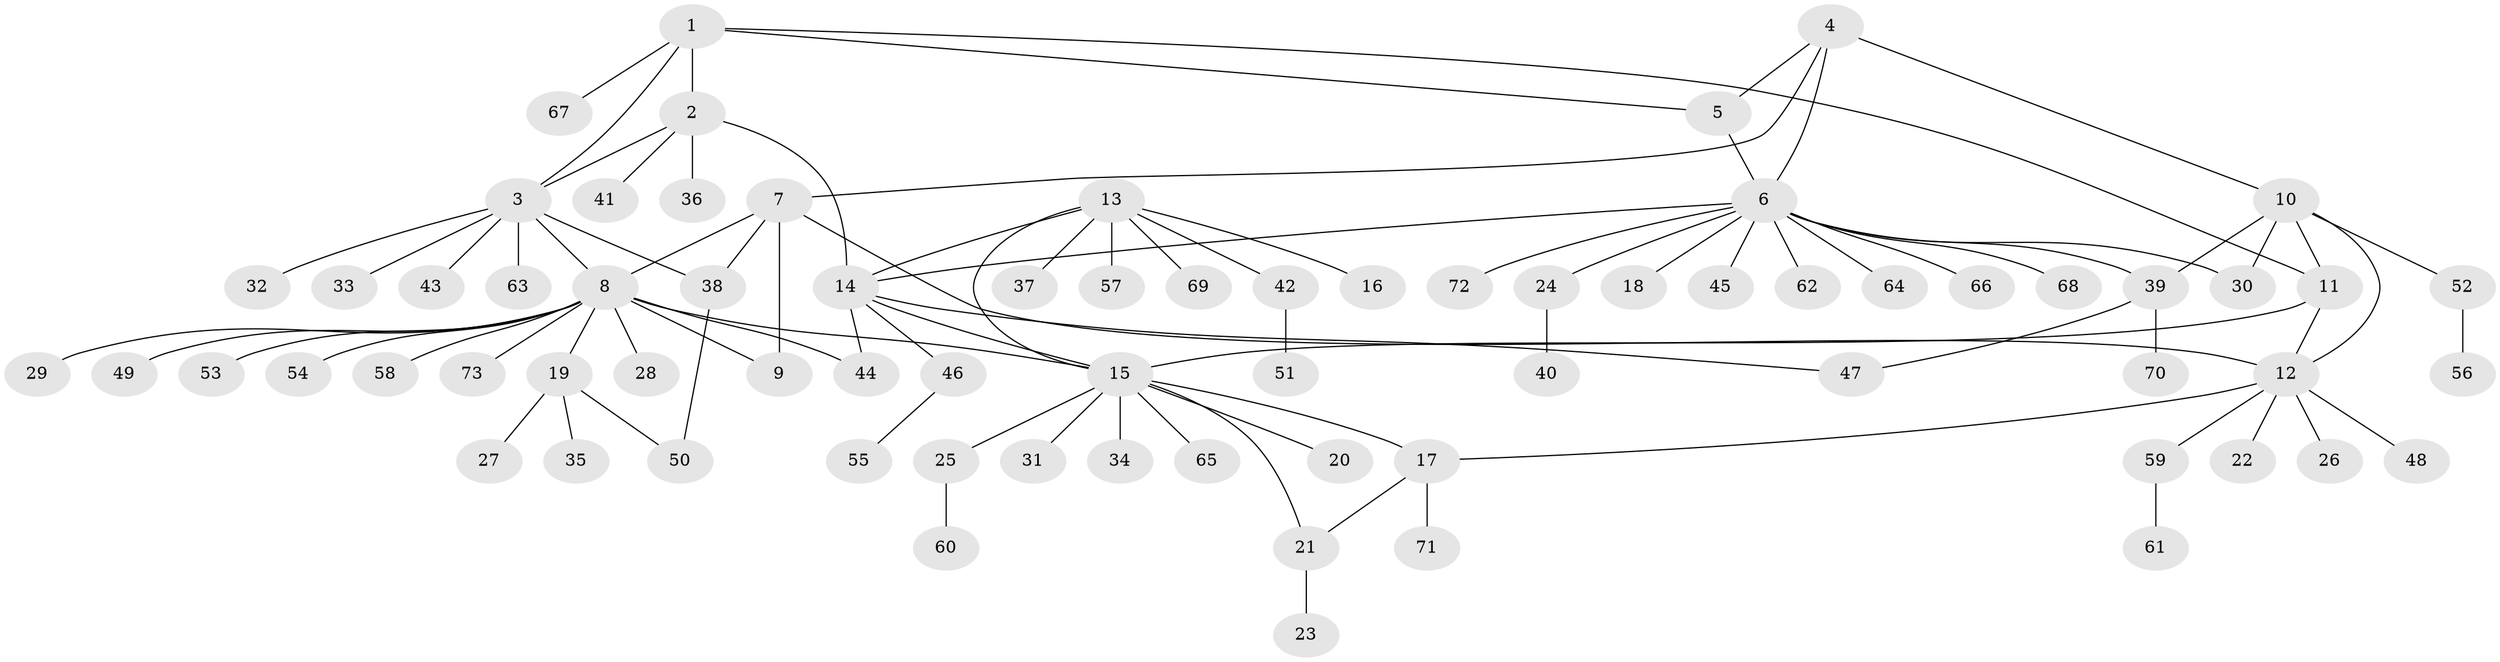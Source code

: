 // Generated by graph-tools (version 1.1) at 2025/50/03/09/25 03:50:42]
// undirected, 73 vertices, 91 edges
graph export_dot {
graph [start="1"]
  node [color=gray90,style=filled];
  1;
  2;
  3;
  4;
  5;
  6;
  7;
  8;
  9;
  10;
  11;
  12;
  13;
  14;
  15;
  16;
  17;
  18;
  19;
  20;
  21;
  22;
  23;
  24;
  25;
  26;
  27;
  28;
  29;
  30;
  31;
  32;
  33;
  34;
  35;
  36;
  37;
  38;
  39;
  40;
  41;
  42;
  43;
  44;
  45;
  46;
  47;
  48;
  49;
  50;
  51;
  52;
  53;
  54;
  55;
  56;
  57;
  58;
  59;
  60;
  61;
  62;
  63;
  64;
  65;
  66;
  67;
  68;
  69;
  70;
  71;
  72;
  73;
  1 -- 2;
  1 -- 3;
  1 -- 5;
  1 -- 11;
  1 -- 67;
  2 -- 3;
  2 -- 14;
  2 -- 36;
  2 -- 41;
  3 -- 8;
  3 -- 32;
  3 -- 33;
  3 -- 38;
  3 -- 43;
  3 -- 63;
  4 -- 5;
  4 -- 6;
  4 -- 7;
  4 -- 10;
  5 -- 6;
  6 -- 14;
  6 -- 18;
  6 -- 24;
  6 -- 30;
  6 -- 39;
  6 -- 45;
  6 -- 62;
  6 -- 64;
  6 -- 66;
  6 -- 68;
  6 -- 72;
  7 -- 8;
  7 -- 9;
  7 -- 12;
  7 -- 38;
  8 -- 9;
  8 -- 15;
  8 -- 19;
  8 -- 28;
  8 -- 29;
  8 -- 44;
  8 -- 49;
  8 -- 53;
  8 -- 54;
  8 -- 58;
  8 -- 73;
  10 -- 11;
  10 -- 12;
  10 -- 30;
  10 -- 39;
  10 -- 52;
  11 -- 12;
  11 -- 15;
  12 -- 17;
  12 -- 22;
  12 -- 26;
  12 -- 48;
  12 -- 59;
  13 -- 14;
  13 -- 15;
  13 -- 16;
  13 -- 37;
  13 -- 42;
  13 -- 57;
  13 -- 69;
  14 -- 15;
  14 -- 44;
  14 -- 46;
  14 -- 47;
  15 -- 17;
  15 -- 20;
  15 -- 21;
  15 -- 25;
  15 -- 31;
  15 -- 34;
  15 -- 65;
  17 -- 21;
  17 -- 71;
  19 -- 27;
  19 -- 35;
  19 -- 50;
  21 -- 23;
  24 -- 40;
  25 -- 60;
  38 -- 50;
  39 -- 47;
  39 -- 70;
  42 -- 51;
  46 -- 55;
  52 -- 56;
  59 -- 61;
}
